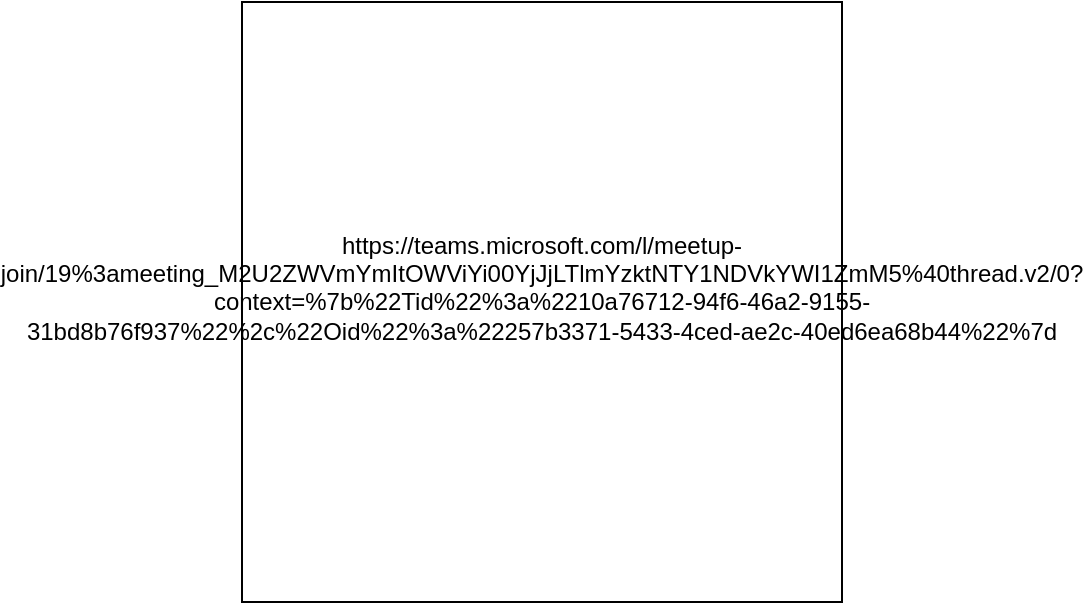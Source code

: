<mxfile version="28.0.7">
  <diagram name="Página-1" id="LPzA1EdKOrGCX12UJips">
    <mxGraphModel dx="1426" dy="733" grid="1" gridSize="10" guides="1" tooltips="1" connect="1" arrows="1" fold="1" page="1" pageScale="1" pageWidth="827" pageHeight="1169" math="0" shadow="0">
      <root>
        <mxCell id="0" />
        <mxCell id="1" parent="0" />
        <mxCell id="sPbjKGvhv6Vsv670f3T3-1" value="&lt;div&gt;https://teams.microsoft.com/l/meetup-join/19%3ameeting_M2U2ZWVmYmItOWViYi00YjJjLTlmYzktNTY1NDVkYWI1ZmM5%40thread.v2/0?context=%7b%22Tid%22%3a%2210a76712-94f6-46a2-9155-31bd8b76f937%22%2c%22Oid%22%3a%22257b3371-5433-4ced-ae2c-40ed6ea68b44%22%7d&lt;/div&gt;&lt;div&gt;&lt;br&gt;&lt;/div&gt;" style="whiteSpace=wrap;html=1;aspect=fixed;" parent="1" vertex="1">
          <mxGeometry x="240" y="420" width="300" height="300" as="geometry" />
        </mxCell>
      </root>
    </mxGraphModel>
  </diagram>
</mxfile>
